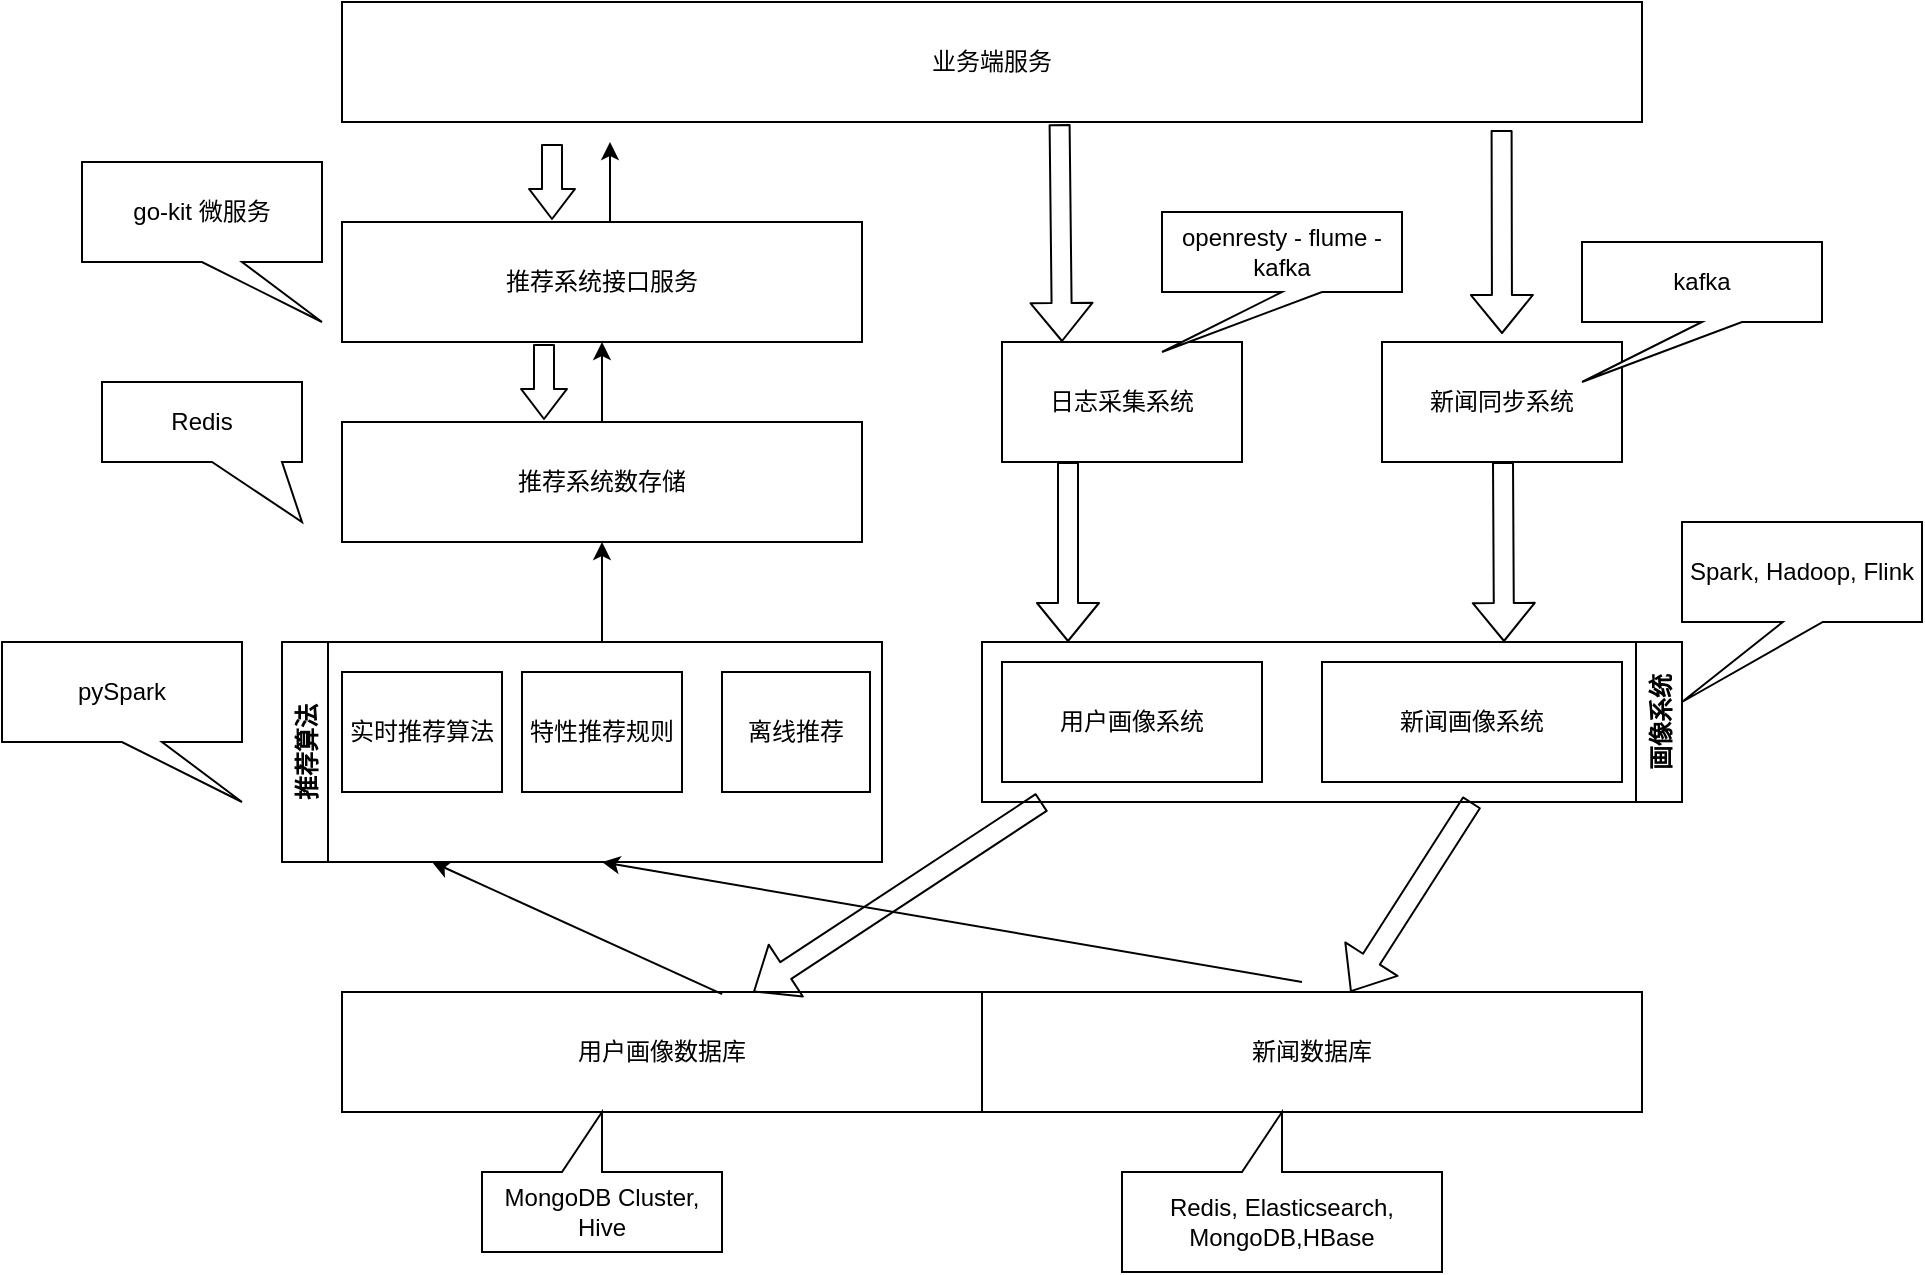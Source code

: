 <mxfile version="14.7.1" type="github">
  <diagram id="Fe9ZtSasT4ryfxhcTGeW" name="Page-1">
    <mxGraphModel dx="1613" dy="513" grid="1" gridSize="10" guides="1" tooltips="1" connect="1" arrows="1" fold="1" page="1" pageScale="1" pageWidth="827" pageHeight="1169" math="0" shadow="0">
      <root>
        <mxCell id="0" />
        <mxCell id="1" parent="0" />
        <mxCell id="C9hMTWXCNB1dkGzNmwp6-1" value="业务端服务" style="rounded=0;whiteSpace=wrap;html=1;" vertex="1" parent="1">
          <mxGeometry x="150" y="120" width="650" height="60" as="geometry" />
        </mxCell>
        <mxCell id="C9hMTWXCNB1dkGzNmwp6-3" value="推荐系统接口服务" style="rounded=0;whiteSpace=wrap;html=1;" vertex="1" parent="1">
          <mxGeometry x="150" y="230" width="260" height="60" as="geometry" />
        </mxCell>
        <mxCell id="C9hMTWXCNB1dkGzNmwp6-4" value="推荐系统数存储" style="rounded=0;whiteSpace=wrap;html=1;" vertex="1" parent="1">
          <mxGeometry x="150" y="330" width="260" height="60" as="geometry" />
        </mxCell>
        <mxCell id="C9hMTWXCNB1dkGzNmwp6-5" value="用户画像数据库" style="rounded=0;whiteSpace=wrap;html=1;" vertex="1" parent="1">
          <mxGeometry x="150" y="615" width="320" height="60" as="geometry" />
        </mxCell>
        <mxCell id="C9hMTWXCNB1dkGzNmwp6-8" value="新闻画像系统" style="rounded=0;whiteSpace=wrap;html=1;" vertex="1" parent="1">
          <mxGeometry x="640" y="450" width="150" height="60" as="geometry" />
        </mxCell>
        <mxCell id="C9hMTWXCNB1dkGzNmwp6-9" value="新闻数据库" style="rounded=0;whiteSpace=wrap;html=1;" vertex="1" parent="1">
          <mxGeometry x="470" y="615" width="330" height="60" as="geometry" />
        </mxCell>
        <mxCell id="C9hMTWXCNB1dkGzNmwp6-10" value="用户画像系统" style="rounded=0;whiteSpace=wrap;html=1;" vertex="1" parent="1">
          <mxGeometry x="480" y="450" width="130" height="60" as="geometry" />
        </mxCell>
        <mxCell id="C9hMTWXCNB1dkGzNmwp6-11" value="日志采集系统" style="rounded=0;whiteSpace=wrap;html=1;" vertex="1" parent="1">
          <mxGeometry x="480" y="290" width="120" height="60" as="geometry" />
        </mxCell>
        <mxCell id="C9hMTWXCNB1dkGzNmwp6-12" value="新闻同步系统" style="rounded=0;whiteSpace=wrap;html=1;" vertex="1" parent="1">
          <mxGeometry x="670" y="290" width="120" height="60" as="geometry" />
        </mxCell>
        <mxCell id="C9hMTWXCNB1dkGzNmwp6-14" value="" style="shape=flexArrow;endArrow=classic;html=1;entryX=0.25;entryY=0;entryDx=0;entryDy=0;exitX=0.552;exitY=1.017;exitDx=0;exitDy=0;exitPerimeter=0;" edge="1" parent="1" source="C9hMTWXCNB1dkGzNmwp6-1" target="C9hMTWXCNB1dkGzNmwp6-11">
          <mxGeometry width="50" height="50" relative="1" as="geometry">
            <mxPoint x="510" y="234" as="sourcePoint" />
            <mxPoint x="510" y="370" as="targetPoint" />
          </mxGeometry>
        </mxCell>
        <mxCell id="C9hMTWXCNB1dkGzNmwp6-16" value="" style="shape=flexArrow;endArrow=classic;html=1;entryX=0.25;entryY=0;entryDx=0;entryDy=0;exitX=0.892;exitY=1.067;exitDx=0;exitDy=0;exitPerimeter=0;" edge="1" parent="1" source="C9hMTWXCNB1dkGzNmwp6-1">
          <mxGeometry width="50" height="50" relative="1" as="geometry">
            <mxPoint x="730" y="230" as="sourcePoint" />
            <mxPoint x="730" y="286" as="targetPoint" />
          </mxGeometry>
        </mxCell>
        <mxCell id="C9hMTWXCNB1dkGzNmwp6-17" value="" style="shape=flexArrow;endArrow=classic;html=1;" edge="1" parent="1">
          <mxGeometry width="50" height="50" relative="1" as="geometry">
            <mxPoint x="513" y="350" as="sourcePoint" />
            <mxPoint x="513" y="440" as="targetPoint" />
          </mxGeometry>
        </mxCell>
        <mxCell id="C9hMTWXCNB1dkGzNmwp6-18" value="" style="shape=flexArrow;endArrow=classic;html=1;" edge="1" parent="1">
          <mxGeometry width="50" height="50" relative="1" as="geometry">
            <mxPoint x="730.5" y="350" as="sourcePoint" />
            <mxPoint x="731" y="440" as="targetPoint" />
          </mxGeometry>
        </mxCell>
        <mxCell id="C9hMTWXCNB1dkGzNmwp6-19" value="" style="shape=flexArrow;endArrow=classic;html=1;" edge="1" parent="1" target="C9hMTWXCNB1dkGzNmwp6-5">
          <mxGeometry width="50" height="50" relative="1" as="geometry">
            <mxPoint x="500" y="520" as="sourcePoint" />
            <mxPoint x="510" y="430" as="targetPoint" />
          </mxGeometry>
        </mxCell>
        <mxCell id="C9hMTWXCNB1dkGzNmwp6-21" value="" style="shape=flexArrow;endArrow=classic;html=1;" edge="1" parent="1" target="C9hMTWXCNB1dkGzNmwp6-9">
          <mxGeometry width="50" height="50" relative="1" as="geometry">
            <mxPoint x="715" y="520" as="sourcePoint" />
            <mxPoint x="510" y="430" as="targetPoint" />
          </mxGeometry>
        </mxCell>
        <mxCell id="C9hMTWXCNB1dkGzNmwp6-24" value="推荐算法" style="swimlane;horizontal=0;" vertex="1" parent="1">
          <mxGeometry x="120" y="440" width="300" height="110" as="geometry" />
        </mxCell>
        <mxCell id="C9hMTWXCNB1dkGzNmwp6-6" value="实时推荐算法" style="rounded=0;whiteSpace=wrap;html=1;" vertex="1" parent="C9hMTWXCNB1dkGzNmwp6-24">
          <mxGeometry x="30" y="15" width="80" height="60" as="geometry" />
        </mxCell>
        <mxCell id="C9hMTWXCNB1dkGzNmwp6-7" value="离线推荐" style="rounded=0;whiteSpace=wrap;html=1;" vertex="1" parent="C9hMTWXCNB1dkGzNmwp6-24">
          <mxGeometry x="220" y="15" width="74" height="60" as="geometry" />
        </mxCell>
        <mxCell id="C9hMTWXCNB1dkGzNmwp6-36" value="特性推荐规则" style="rounded=0;whiteSpace=wrap;html=1;" vertex="1" parent="C9hMTWXCNB1dkGzNmwp6-24">
          <mxGeometry x="120" y="15" width="80" height="60" as="geometry" />
        </mxCell>
        <mxCell id="C9hMTWXCNB1dkGzNmwp6-25" value="" style="endArrow=classic;html=1;exitX=0.594;exitY=0.017;exitDx=0;exitDy=0;exitPerimeter=0;entryX=0.25;entryY=1;entryDx=0;entryDy=0;" edge="1" parent="1" source="C9hMTWXCNB1dkGzNmwp6-5" target="C9hMTWXCNB1dkGzNmwp6-24">
          <mxGeometry width="50" height="50" relative="1" as="geometry">
            <mxPoint x="460" y="480" as="sourcePoint" />
            <mxPoint x="510" y="430" as="targetPoint" />
          </mxGeometry>
        </mxCell>
        <mxCell id="C9hMTWXCNB1dkGzNmwp6-26" value="" style="endArrow=classic;html=1;" edge="1" parent="1">
          <mxGeometry width="50" height="50" relative="1" as="geometry">
            <mxPoint x="630" y="610" as="sourcePoint" />
            <mxPoint x="280" y="550" as="targetPoint" />
          </mxGeometry>
        </mxCell>
        <mxCell id="C9hMTWXCNB1dkGzNmwp6-27" value="" style="endArrow=classic;html=1;entryX=0.5;entryY=1;entryDx=0;entryDy=0;" edge="1" parent="1" target="C9hMTWXCNB1dkGzNmwp6-4">
          <mxGeometry width="50" height="50" relative="1" as="geometry">
            <mxPoint x="280" y="440" as="sourcePoint" />
            <mxPoint x="510" y="450" as="targetPoint" />
          </mxGeometry>
        </mxCell>
        <mxCell id="C9hMTWXCNB1dkGzNmwp6-28" value="" style="endArrow=classic;html=1;" edge="1" parent="1" source="C9hMTWXCNB1dkGzNmwp6-4">
          <mxGeometry width="50" height="50" relative="1" as="geometry">
            <mxPoint x="280" y="309.289" as="sourcePoint" />
            <mxPoint x="280" y="290" as="targetPoint" />
          </mxGeometry>
        </mxCell>
        <mxCell id="C9hMTWXCNB1dkGzNmwp6-29" value="" style="shape=flexArrow;endArrow=classic;html=1;endWidth=12;endSize=4.67;" edge="1" parent="1">
          <mxGeometry width="50" height="50" relative="1" as="geometry">
            <mxPoint x="251" y="291" as="sourcePoint" />
            <mxPoint x="251" y="329" as="targetPoint" />
          </mxGeometry>
        </mxCell>
        <mxCell id="C9hMTWXCNB1dkGzNmwp6-30" value="" style="endArrow=classic;html=1;" edge="1" parent="1">
          <mxGeometry width="50" height="50" relative="1" as="geometry">
            <mxPoint x="284" y="230" as="sourcePoint" />
            <mxPoint x="284" y="190" as="targetPoint" />
          </mxGeometry>
        </mxCell>
        <mxCell id="C9hMTWXCNB1dkGzNmwp6-31" value="" style="shape=flexArrow;endArrow=classic;html=1;endWidth=12;endSize=4.67;" edge="1" parent="1">
          <mxGeometry width="50" height="50" relative="1" as="geometry">
            <mxPoint x="255" y="191" as="sourcePoint" />
            <mxPoint x="255" y="229" as="targetPoint" />
          </mxGeometry>
        </mxCell>
        <mxCell id="C9hMTWXCNB1dkGzNmwp6-32" value="openresty - flume - kafka" style="shape=callout;whiteSpace=wrap;html=1;perimeter=calloutPerimeter;position2=0;" vertex="1" parent="1">
          <mxGeometry x="560" y="225" width="120" height="70" as="geometry" />
        </mxCell>
        <mxCell id="C9hMTWXCNB1dkGzNmwp6-33" value="kafka" style="shape=callout;whiteSpace=wrap;html=1;perimeter=calloutPerimeter;position2=0;" vertex="1" parent="1">
          <mxGeometry x="770" y="240" width="120" height="70" as="geometry" />
        </mxCell>
        <mxCell id="C9hMTWXCNB1dkGzNmwp6-34" value="MongoDB Cluster, Hive" style="shape=callout;whiteSpace=wrap;html=1;perimeter=calloutPerimeter;direction=west;" vertex="1" parent="1">
          <mxGeometry x="220" y="675" width="120" height="70" as="geometry" />
        </mxCell>
        <mxCell id="C9hMTWXCNB1dkGzNmwp6-35" value="Redis, Elasticsearch, MongoDB,HBase" style="shape=callout;whiteSpace=wrap;html=1;perimeter=calloutPerimeter;direction=west;" vertex="1" parent="1">
          <mxGeometry x="540" y="675" width="160" height="80" as="geometry" />
        </mxCell>
        <mxCell id="C9hMTWXCNB1dkGzNmwp6-37" value="Spark, Hadoop, Flink" style="shape=callout;whiteSpace=wrap;html=1;perimeter=calloutPerimeter;position2=0;size=40;position=0.42;" vertex="1" parent="1">
          <mxGeometry x="820" y="380" width="120" height="90" as="geometry" />
        </mxCell>
        <mxCell id="C9hMTWXCNB1dkGzNmwp6-38" value="画像系统" style="swimlane;horizontal=0;direction=west;" vertex="1" parent="1">
          <mxGeometry x="470" y="440" width="350" height="80" as="geometry" />
        </mxCell>
        <mxCell id="C9hMTWXCNB1dkGzNmwp6-39" value="Redis" style="shape=callout;whiteSpace=wrap;html=1;perimeter=calloutPerimeter;position2=1;base=35;size=30;position=0.55;" vertex="1" parent="1">
          <mxGeometry x="30" y="310" width="100" height="70" as="geometry" />
        </mxCell>
        <mxCell id="C9hMTWXCNB1dkGzNmwp6-40" value="go-kit 微服务" style="shape=callout;whiteSpace=wrap;html=1;perimeter=calloutPerimeter;position2=1;" vertex="1" parent="1">
          <mxGeometry x="20" y="200" width="120" height="80" as="geometry" />
        </mxCell>
        <mxCell id="C9hMTWXCNB1dkGzNmwp6-41" value="pySpark&lt;br&gt;" style="shape=callout;whiteSpace=wrap;html=1;perimeter=calloutPerimeter;position2=1;" vertex="1" parent="1">
          <mxGeometry x="-20" y="440" width="120" height="80" as="geometry" />
        </mxCell>
      </root>
    </mxGraphModel>
  </diagram>
</mxfile>
